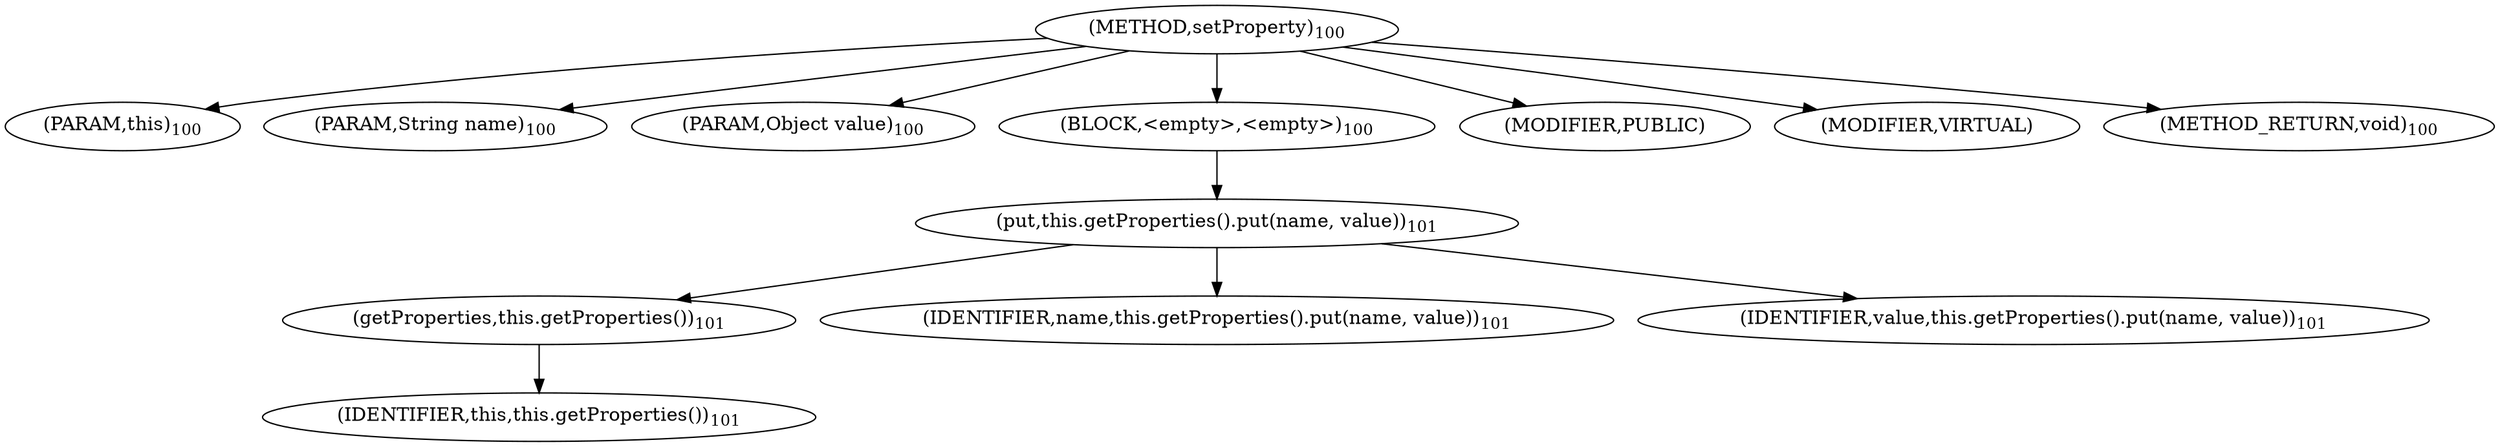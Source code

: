 digraph "setProperty" {  
"282" [label = <(METHOD,setProperty)<SUB>100</SUB>> ]
"25" [label = <(PARAM,this)<SUB>100</SUB>> ]
"283" [label = <(PARAM,String name)<SUB>100</SUB>> ]
"284" [label = <(PARAM,Object value)<SUB>100</SUB>> ]
"285" [label = <(BLOCK,&lt;empty&gt;,&lt;empty&gt;)<SUB>100</SUB>> ]
"286" [label = <(put,this.getProperties().put(name, value))<SUB>101</SUB>> ]
"287" [label = <(getProperties,this.getProperties())<SUB>101</SUB>> ]
"24" [label = <(IDENTIFIER,this,this.getProperties())<SUB>101</SUB>> ]
"288" [label = <(IDENTIFIER,name,this.getProperties().put(name, value))<SUB>101</SUB>> ]
"289" [label = <(IDENTIFIER,value,this.getProperties().put(name, value))<SUB>101</SUB>> ]
"290" [label = <(MODIFIER,PUBLIC)> ]
"291" [label = <(MODIFIER,VIRTUAL)> ]
"292" [label = <(METHOD_RETURN,void)<SUB>100</SUB>> ]
  "282" -> "25" 
  "282" -> "283" 
  "282" -> "284" 
  "282" -> "285" 
  "282" -> "290" 
  "282" -> "291" 
  "282" -> "292" 
  "285" -> "286" 
  "286" -> "287" 
  "286" -> "288" 
  "286" -> "289" 
  "287" -> "24" 
}
